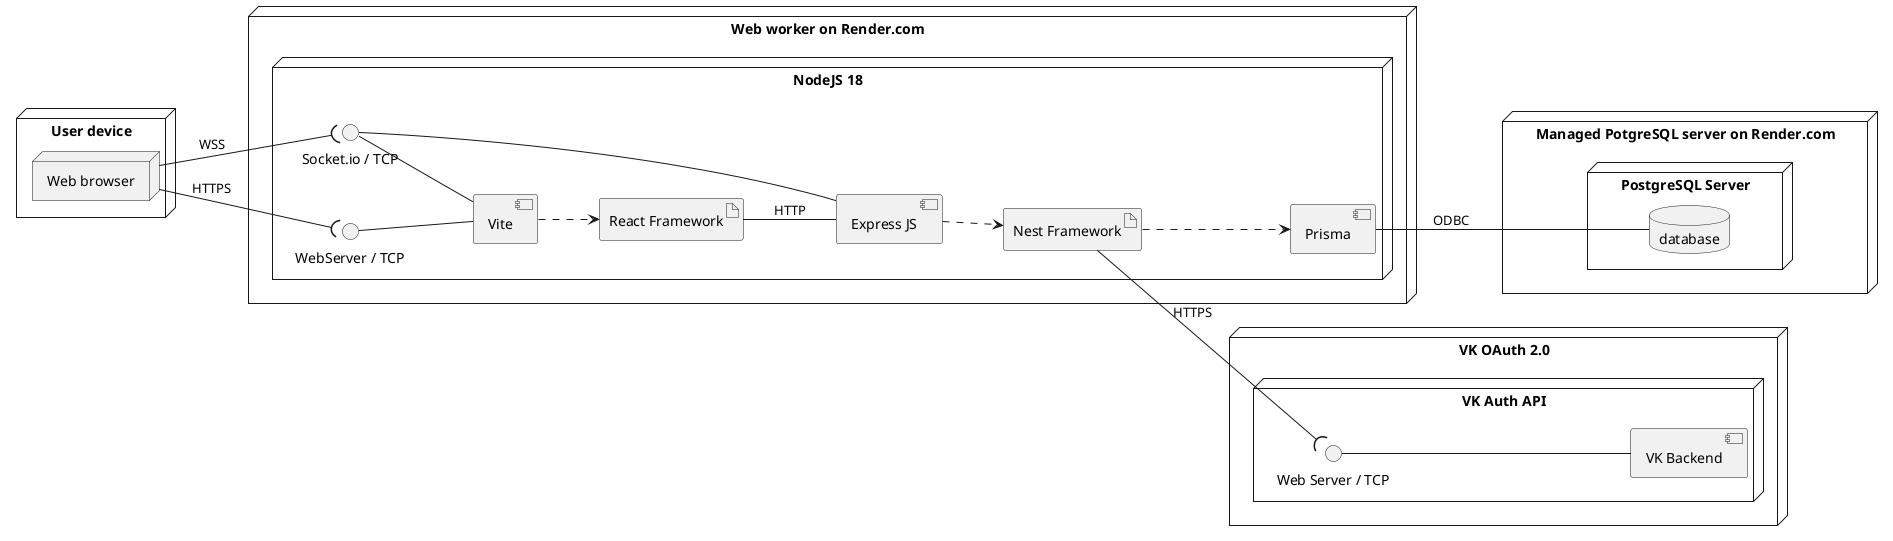 @startuml
'https://plantuml.com/deployment-diagram
left to right direction

node "User device"{
node "Web browser"{
}
}

node "Web worker on Render.com" {
node "NodeJS 18" {
component "Express JS"
component "Vite"
component "Prisma"
artifact "React Framework"
artifact "Nest Framework"
circle "Socket.io / TCP"
circle "WebServer / TCP"
}
}

node "Managed PotgreSQL server on Render.com" {
node "PostgreSQL Server" {
database "database"
}
}

node "VK OAuth 2.0" {
node "VK Auth API" {
component "VK Backend"
circle "Web Server / TCP" as WS
}
}

"Web browser" --( "WebServer / TCP" : "HTTPS"
"Web browser"  --( "Socket.io / TCP" : "WSS"

"Socket.io / TCP" -- "Vite"
"Socket.io / TCP" -- "Express JS"
"WebServer / TCP" -- "Vite"
"Vite" ..> "React Framework"

"React Framework" -- "Express JS" : "HTTP"
"Express JS" ..> "Nest Framework"

"Nest Framework" ..> "Prisma"
"Nest Framework" --( WS : "HTTPS"
WS -- "VK Backend"


"Prisma" -- "database" : "ODBC"

@enduml